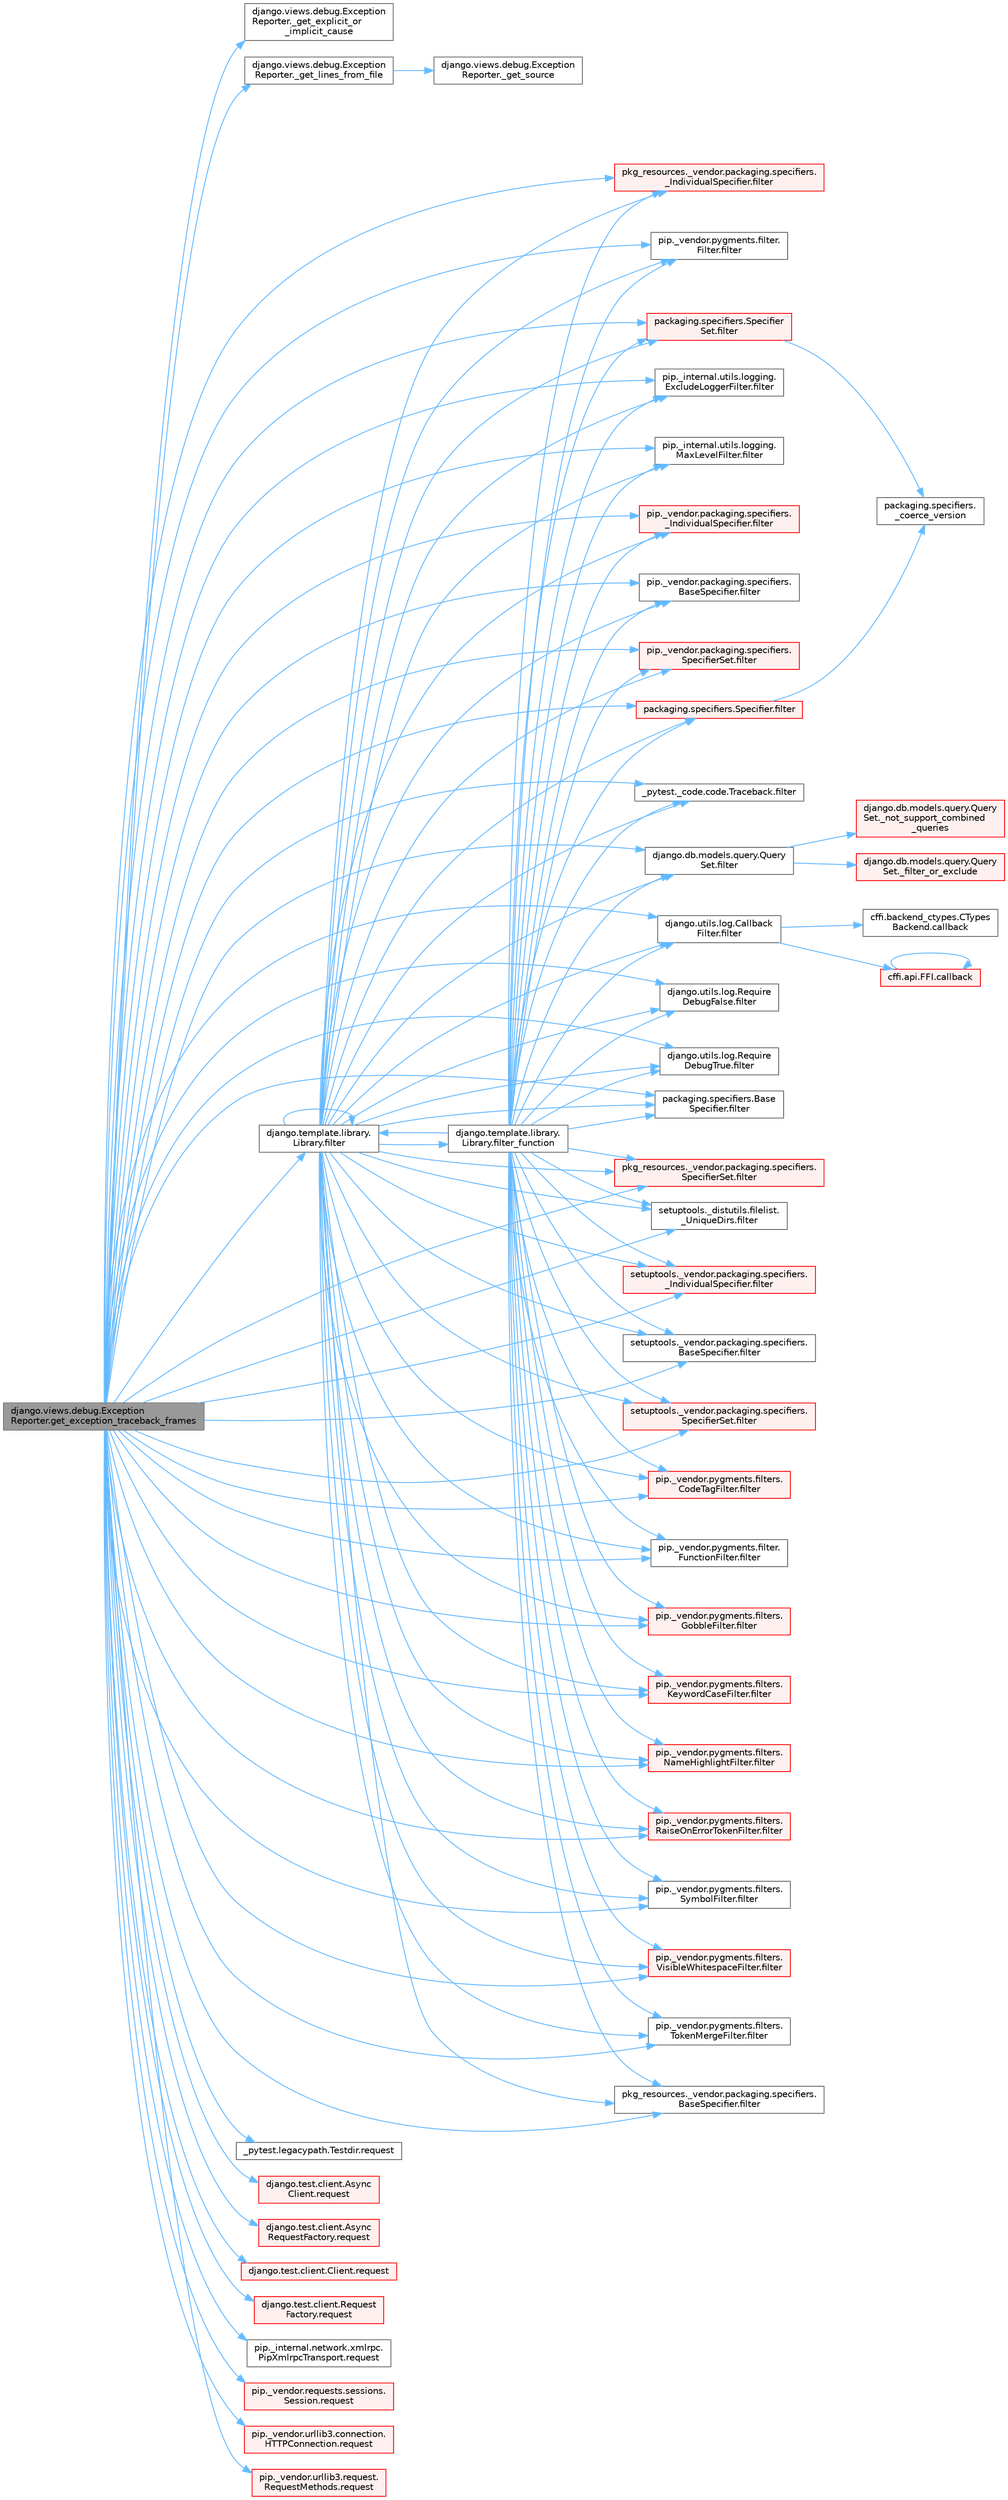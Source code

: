 digraph "django.views.debug.ExceptionReporter.get_exception_traceback_frames"
{
 // LATEX_PDF_SIZE
  bgcolor="transparent";
  edge [fontname=Helvetica,fontsize=10,labelfontname=Helvetica,labelfontsize=10];
  node [fontname=Helvetica,fontsize=10,shape=box,height=0.2,width=0.4];
  rankdir="LR";
  Node1 [id="Node000001",label="django.views.debug.Exception\lReporter.get_exception_traceback_frames",height=0.2,width=0.4,color="gray40", fillcolor="grey60", style="filled", fontcolor="black",tooltip=" "];
  Node1 -> Node2 [id="edge1_Node000001_Node000002",color="steelblue1",style="solid",tooltip=" "];
  Node2 [id="Node000002",label="django.views.debug.Exception\lReporter._get_explicit_or\l_implicit_cause",height=0.2,width=0.4,color="grey40", fillcolor="white", style="filled",URL="$classdjango_1_1views_1_1debug_1_1_exception_reporter.html#aaa54bf358d7452735848c503257e7ae8",tooltip=" "];
  Node1 -> Node3 [id="edge2_Node000001_Node000003",color="steelblue1",style="solid",tooltip=" "];
  Node3 [id="Node000003",label="django.views.debug.Exception\lReporter._get_lines_from_file",height=0.2,width=0.4,color="grey40", fillcolor="white", style="filled",URL="$classdjango_1_1views_1_1debug_1_1_exception_reporter.html#a7803c7b1c5c0f45e8f0e16e082e653fc",tooltip=" "];
  Node3 -> Node4 [id="edge3_Node000003_Node000004",color="steelblue1",style="solid",tooltip=" "];
  Node4 [id="Node000004",label="django.views.debug.Exception\lReporter._get_source",height=0.2,width=0.4,color="grey40", fillcolor="white", style="filled",URL="$classdjango_1_1views_1_1debug_1_1_exception_reporter.html#a5f18ebe20123a4f8e3426c9704d15fce",tooltip=" "];
  Node1 -> Node5 [id="edge4_Node000001_Node000005",color="steelblue1",style="solid",tooltip=" "];
  Node5 [id="Node000005",label="_pytest._code.code.Traceback.filter",height=0.2,width=0.4,color="grey40", fillcolor="white", style="filled",URL="$class__pytest_1_1__code_1_1code_1_1_traceback.html#a55d326907d5380a46c4d3e52f002d33f",tooltip=" "];
  Node1 -> Node6 [id="edge5_Node000001_Node000006",color="steelblue1",style="solid",tooltip=" "];
  Node6 [id="Node000006",label="django.db.models.query.Query\lSet.filter",height=0.2,width=0.4,color="grey40", fillcolor="white", style="filled",URL="$classdjango_1_1db_1_1models_1_1query_1_1_query_set.html#a9c23f79ac5a5310d628b025b5ab7b7c5",tooltip=" "];
  Node6 -> Node7 [id="edge6_Node000006_Node000007",color="steelblue1",style="solid",tooltip=" "];
  Node7 [id="Node000007",label="django.db.models.query.Query\lSet._filter_or_exclude",height=0.2,width=0.4,color="red", fillcolor="#FFF0F0", style="filled",URL="$classdjango_1_1db_1_1models_1_1query_1_1_query_set.html#aaf90830d4e1b2ee4bdf10fb60f08aced",tooltip=" "];
  Node6 -> Node23 [id="edge7_Node000006_Node000023",color="steelblue1",style="solid",tooltip=" "];
  Node23 [id="Node000023",label="django.db.models.query.Query\lSet._not_support_combined\l_queries",height=0.2,width=0.4,color="red", fillcolor="#FFF0F0", style="filled",URL="$classdjango_1_1db_1_1models_1_1query_1_1_query_set.html#aa8310ec206924c94141bef75563958e2",tooltip=" "];
  Node1 -> Node24 [id="edge8_Node000001_Node000024",color="steelblue1",style="solid",tooltip=" "];
  Node24 [id="Node000024",label="django.template.library.\lLibrary.filter",height=0.2,width=0.4,color="grey40", fillcolor="white", style="filled",URL="$classdjango_1_1template_1_1library_1_1_library.html#ac67bb1211ffc0354d5bf33029a58aa43",tooltip=" "];
  Node24 -> Node5 [id="edge9_Node000024_Node000005",color="steelblue1",style="solid",tooltip=" "];
  Node24 -> Node6 [id="edge10_Node000024_Node000006",color="steelblue1",style="solid",tooltip=" "];
  Node24 -> Node24 [id="edge11_Node000024_Node000024",color="steelblue1",style="solid",tooltip=" "];
  Node24 -> Node25 [id="edge12_Node000024_Node000025",color="steelblue1",style="solid",tooltip=" "];
  Node25 [id="Node000025",label="django.utils.log.Callback\lFilter.filter",height=0.2,width=0.4,color="grey40", fillcolor="white", style="filled",URL="$classdjango_1_1utils_1_1log_1_1_callback_filter.html#acd2761b2200a4e66f4bd5b729ac43db2",tooltip=" "];
  Node25 -> Node26 [id="edge13_Node000025_Node000026",color="steelblue1",style="solid",tooltip=" "];
  Node26 [id="Node000026",label="cffi.api.FFI.callback",height=0.2,width=0.4,color="red", fillcolor="#FFF0F0", style="filled",URL="$classcffi_1_1api_1_1_f_f_i.html#a4e791803c5d07525465c8f1caeead188",tooltip=" "];
  Node26 -> Node26 [id="edge14_Node000026_Node000026",color="steelblue1",style="solid",tooltip=" "];
  Node25 -> Node30 [id="edge15_Node000025_Node000030",color="steelblue1",style="solid",tooltip=" "];
  Node30 [id="Node000030",label="cffi.backend_ctypes.CTypes\lBackend.callback",height=0.2,width=0.4,color="grey40", fillcolor="white", style="filled",URL="$classcffi_1_1backend__ctypes_1_1_c_types_backend.html#a6d540075e2cce4715ecc40b863b8dbcc",tooltip=" "];
  Node24 -> Node31 [id="edge16_Node000024_Node000031",color="steelblue1",style="solid",tooltip=" "];
  Node31 [id="Node000031",label="django.utils.log.Require\lDebugFalse.filter",height=0.2,width=0.4,color="grey40", fillcolor="white", style="filled",URL="$classdjango_1_1utils_1_1log_1_1_require_debug_false.html#a42e51835198458e09fb949a7af83bef8",tooltip=" "];
  Node24 -> Node32 [id="edge17_Node000024_Node000032",color="steelblue1",style="solid",tooltip=" "];
  Node32 [id="Node000032",label="django.utils.log.Require\lDebugTrue.filter",height=0.2,width=0.4,color="grey40", fillcolor="white", style="filled",URL="$classdjango_1_1utils_1_1log_1_1_require_debug_true.html#a8e1e027eea730028f70556810076c0e8",tooltip=" "];
  Node24 -> Node33 [id="edge18_Node000024_Node000033",color="steelblue1",style="solid",tooltip=" "];
  Node33 [id="Node000033",label="packaging.specifiers.Base\lSpecifier.filter",height=0.2,width=0.4,color="grey40", fillcolor="white", style="filled",URL="$classpackaging_1_1specifiers_1_1_base_specifier.html#aa87c3c882d19a56dd1f949c4b1bde70d",tooltip=" "];
  Node24 -> Node34 [id="edge19_Node000024_Node000034",color="steelblue1",style="solid",tooltip=" "];
  Node34 [id="Node000034",label="packaging.specifiers.Specifier.filter",height=0.2,width=0.4,color="red", fillcolor="#FFF0F0", style="filled",URL="$classpackaging_1_1specifiers_1_1_specifier.html#a22d9e14c5343d89e742b098b6d7997f7",tooltip=" "];
  Node34 -> Node35 [id="edge20_Node000034_Node000035",color="steelblue1",style="solid",tooltip=" "];
  Node35 [id="Node000035",label="packaging.specifiers.\l_coerce_version",height=0.2,width=0.4,color="grey40", fillcolor="white", style="filled",URL="$namespacepackaging_1_1specifiers.html#a075a73fc9deabd0af51612073a3a44bf",tooltip=" "];
  Node24 -> Node75 [id="edge21_Node000024_Node000075",color="steelblue1",style="solid",tooltip=" "];
  Node75 [id="Node000075",label="packaging.specifiers.Specifier\lSet.filter",height=0.2,width=0.4,color="red", fillcolor="#FFF0F0", style="filled",URL="$classpackaging_1_1specifiers_1_1_specifier_set.html#a65b70b2cc0c5bad34b31461955a36d87",tooltip=" "];
  Node75 -> Node35 [id="edge22_Node000075_Node000035",color="steelblue1",style="solid",tooltip=" "];
  Node24 -> Node106 [id="edge23_Node000024_Node000106",color="steelblue1",style="solid",tooltip=" "];
  Node106 [id="Node000106",label="pip._internal.utils.logging.\lExcludeLoggerFilter.filter",height=0.2,width=0.4,color="grey40", fillcolor="white", style="filled",URL="$classpip_1_1__internal_1_1utils_1_1logging_1_1_exclude_logger_filter.html#a633a3ddcdc0ebbb98edf2f1e0759d22a",tooltip=" "];
  Node24 -> Node107 [id="edge24_Node000024_Node000107",color="steelblue1",style="solid",tooltip=" "];
  Node107 [id="Node000107",label="pip._internal.utils.logging.\lMaxLevelFilter.filter",height=0.2,width=0.4,color="grey40", fillcolor="white", style="filled",URL="$classpip_1_1__internal_1_1utils_1_1logging_1_1_max_level_filter.html#ac46bbe4d91f47ed8f818f64d25ed2085",tooltip=" "];
  Node24 -> Node108 [id="edge25_Node000024_Node000108",color="steelblue1",style="solid",tooltip=" "];
  Node108 [id="Node000108",label="pip._vendor.packaging.specifiers.\l_IndividualSpecifier.filter",height=0.2,width=0.4,color="red", fillcolor="#FFF0F0", style="filled",URL="$classpip_1_1__vendor_1_1packaging_1_1specifiers_1_1___individual_specifier.html#a6203976cfa5ddd6a1f47f8dfe0669fd7",tooltip=" "];
  Node24 -> Node135 [id="edge26_Node000024_Node000135",color="steelblue1",style="solid",tooltip=" "];
  Node135 [id="Node000135",label="pip._vendor.packaging.specifiers.\lBaseSpecifier.filter",height=0.2,width=0.4,color="grey40", fillcolor="white", style="filled",URL="$classpip_1_1__vendor_1_1packaging_1_1specifiers_1_1_base_specifier.html#a1b2ef14b953df0cf1a317ea573d0ea5a",tooltip=" "];
  Node24 -> Node136 [id="edge27_Node000024_Node000136",color="steelblue1",style="solid",tooltip=" "];
  Node136 [id="Node000136",label="pip._vendor.packaging.specifiers.\lSpecifierSet.filter",height=0.2,width=0.4,color="red", fillcolor="#FFF0F0", style="filled",URL="$classpip_1_1__vendor_1_1packaging_1_1specifiers_1_1_specifier_set.html#a3d7a4e9a4cb787385e37d5832bcc0a64",tooltip=" "];
  Node24 -> Node137 [id="edge28_Node000024_Node000137",color="steelblue1",style="solid",tooltip=" "];
  Node137 [id="Node000137",label="pip._vendor.pygments.filter.\lFilter.filter",height=0.2,width=0.4,color="grey40", fillcolor="white", style="filled",URL="$classpip_1_1__vendor_1_1pygments_1_1filter_1_1_filter.html#a970c118f059ea361c8f184fd86c6873d",tooltip=" "];
  Node24 -> Node138 [id="edge29_Node000024_Node000138",color="steelblue1",style="solid",tooltip=" "];
  Node138 [id="Node000138",label="pip._vendor.pygments.filter.\lFunctionFilter.filter",height=0.2,width=0.4,color="grey40", fillcolor="white", style="filled",URL="$classpip_1_1__vendor_1_1pygments_1_1filter_1_1_function_filter.html#a795616d337e49ea853139b0b96d481e7",tooltip=" "];
  Node24 -> Node139 [id="edge30_Node000024_Node000139",color="steelblue1",style="solid",tooltip=" "];
  Node139 [id="Node000139",label="pip._vendor.pygments.filters.\lCodeTagFilter.filter",height=0.2,width=0.4,color="red", fillcolor="#FFF0F0", style="filled",URL="$classpip_1_1__vendor_1_1pygments_1_1filters_1_1_code_tag_filter.html#adc7f44786b4b83da74faa23a154c8843",tooltip=" "];
  Node24 -> Node141 [id="edge31_Node000024_Node000141",color="steelblue1",style="solid",tooltip=" "];
  Node141 [id="Node000141",label="pip._vendor.pygments.filters.\lGobbleFilter.filter",height=0.2,width=0.4,color="red", fillcolor="#FFF0F0", style="filled",URL="$classpip_1_1__vendor_1_1pygments_1_1filters_1_1_gobble_filter.html#a1f8e662bb1794e2924280dc6564ca148",tooltip=" "];
  Node24 -> Node260 [id="edge32_Node000024_Node000260",color="steelblue1",style="solid",tooltip=" "];
  Node260 [id="Node000260",label="pip._vendor.pygments.filters.\lKeywordCaseFilter.filter",height=0.2,width=0.4,color="red", fillcolor="#FFF0F0", style="filled",URL="$classpip_1_1__vendor_1_1pygments_1_1filters_1_1_keyword_case_filter.html#a328d29510b49c572e5ded82852d167c8",tooltip=" "];
  Node24 -> Node263 [id="edge33_Node000024_Node000263",color="steelblue1",style="solid",tooltip=" "];
  Node263 [id="Node000263",label="pip._vendor.pygments.filters.\lNameHighlightFilter.filter",height=0.2,width=0.4,color="red", fillcolor="#FFF0F0", style="filled",URL="$classpip_1_1__vendor_1_1pygments_1_1filters_1_1_name_highlight_filter.html#ae389da6c924503203acbc80c559b0043",tooltip=" "];
  Node24 -> Node270 [id="edge34_Node000024_Node000270",color="steelblue1",style="solid",tooltip=" "];
  Node270 [id="Node000270",label="pip._vendor.pygments.filters.\lRaiseOnErrorTokenFilter.filter",height=0.2,width=0.4,color="red", fillcolor="#FFF0F0", style="filled",URL="$classpip_1_1__vendor_1_1pygments_1_1filters_1_1_raise_on_error_token_filter.html#aacf420bb16c8d3a430b88e78ee35b253",tooltip=" "];
  Node24 -> Node1374 [id="edge35_Node000024_Node001374",color="steelblue1",style="solid",tooltip=" "];
  Node1374 [id="Node001374",label="pip._vendor.pygments.filters.\lSymbolFilter.filter",height=0.2,width=0.4,color="grey40", fillcolor="white", style="filled",URL="$classpip_1_1__vendor_1_1pygments_1_1filters_1_1_symbol_filter.html#a567de8b7e3bc5f0a87712af81fbc70c7",tooltip=" "];
  Node24 -> Node1375 [id="edge36_Node000024_Node001375",color="steelblue1",style="solid",tooltip=" "];
  Node1375 [id="Node001375",label="pip._vendor.pygments.filters.\lTokenMergeFilter.filter",height=0.2,width=0.4,color="grey40", fillcolor="white", style="filled",URL="$classpip_1_1__vendor_1_1pygments_1_1filters_1_1_token_merge_filter.html#ac3fdd8238fb6976d42540cac395a9543",tooltip=" "];
  Node24 -> Node1376 [id="edge37_Node000024_Node001376",color="steelblue1",style="solid",tooltip=" "];
  Node1376 [id="Node001376",label="pip._vendor.pygments.filters.\lVisibleWhitespaceFilter.filter",height=0.2,width=0.4,color="red", fillcolor="#FFF0F0", style="filled",URL="$classpip_1_1__vendor_1_1pygments_1_1filters_1_1_visible_whitespace_filter.html#a9a7227d129dac7d41fe5b50d9fd97b77",tooltip=" "];
  Node24 -> Node1377 [id="edge38_Node000024_Node001377",color="steelblue1",style="solid",tooltip=" "];
  Node1377 [id="Node001377",label="pkg_resources._vendor.packaging.specifiers.\l_IndividualSpecifier.filter",height=0.2,width=0.4,color="red", fillcolor="#FFF0F0", style="filled",URL="$classpkg__resources_1_1__vendor_1_1packaging_1_1specifiers_1_1___individual_specifier.html#ad284c0e05b23f4b6838266492c00fc3e",tooltip=" "];
  Node24 -> Node1378 [id="edge39_Node000024_Node001378",color="steelblue1",style="solid",tooltip=" "];
  Node1378 [id="Node001378",label="pkg_resources._vendor.packaging.specifiers.\lBaseSpecifier.filter",height=0.2,width=0.4,color="grey40", fillcolor="white", style="filled",URL="$classpkg__resources_1_1__vendor_1_1packaging_1_1specifiers_1_1_base_specifier.html#a08f789f03784e5505adfce76a34b64f0",tooltip=" "];
  Node24 -> Node1379 [id="edge40_Node000024_Node001379",color="steelblue1",style="solid",tooltip=" "];
  Node1379 [id="Node001379",label="pkg_resources._vendor.packaging.specifiers.\lSpecifierSet.filter",height=0.2,width=0.4,color="red", fillcolor="#FFF0F0", style="filled",URL="$classpkg__resources_1_1__vendor_1_1packaging_1_1specifiers_1_1_specifier_set.html#a9935b066c65c5b7849bd09a27171e1ba",tooltip=" "];
  Node24 -> Node1380 [id="edge41_Node000024_Node001380",color="steelblue1",style="solid",tooltip=" "];
  Node1380 [id="Node001380",label="setuptools._distutils.filelist.\l_UniqueDirs.filter",height=0.2,width=0.4,color="grey40", fillcolor="white", style="filled",URL="$classsetuptools_1_1__distutils_1_1filelist_1_1___unique_dirs.html#a351fccd2f8d782034811f470cf8e3815",tooltip=" "];
  Node24 -> Node1381 [id="edge42_Node000024_Node001381",color="steelblue1",style="solid",tooltip=" "];
  Node1381 [id="Node001381",label="setuptools._vendor.packaging.specifiers.\l_IndividualSpecifier.filter",height=0.2,width=0.4,color="red", fillcolor="#FFF0F0", style="filled",URL="$classsetuptools_1_1__vendor_1_1packaging_1_1specifiers_1_1___individual_specifier.html#a7f35b396bffe2a5276887eda17fd660b",tooltip=" "];
  Node24 -> Node1382 [id="edge43_Node000024_Node001382",color="steelblue1",style="solid",tooltip=" "];
  Node1382 [id="Node001382",label="setuptools._vendor.packaging.specifiers.\lBaseSpecifier.filter",height=0.2,width=0.4,color="grey40", fillcolor="white", style="filled",URL="$classsetuptools_1_1__vendor_1_1packaging_1_1specifiers_1_1_base_specifier.html#aac733c9425aa10aacb2e457c323feb1d",tooltip=" "];
  Node24 -> Node1383 [id="edge44_Node000024_Node001383",color="steelblue1",style="solid",tooltip=" "];
  Node1383 [id="Node001383",label="setuptools._vendor.packaging.specifiers.\lSpecifierSet.filter",height=0.2,width=0.4,color="red", fillcolor="#FFF0F0", style="filled",URL="$classsetuptools_1_1__vendor_1_1packaging_1_1specifiers_1_1_specifier_set.html#a7aa970c725539aaf9406b260e2ffaa09",tooltip=" "];
  Node24 -> Node4528 [id="edge45_Node000024_Node004528",color="steelblue1",style="solid",tooltip=" "];
  Node4528 [id="Node004528",label="django.template.library.\lLibrary.filter_function",height=0.2,width=0.4,color="grey40", fillcolor="white", style="filled",URL="$classdjango_1_1template_1_1library_1_1_library.html#ac31ca4b9799430f0623aea9d177a04dc",tooltip=" "];
  Node4528 -> Node5 [id="edge46_Node004528_Node000005",color="steelblue1",style="solid",tooltip=" "];
  Node4528 -> Node6 [id="edge47_Node004528_Node000006",color="steelblue1",style="solid",tooltip=" "];
  Node4528 -> Node24 [id="edge48_Node004528_Node000024",color="steelblue1",style="solid",tooltip=" "];
  Node4528 -> Node25 [id="edge49_Node004528_Node000025",color="steelblue1",style="solid",tooltip=" "];
  Node4528 -> Node31 [id="edge50_Node004528_Node000031",color="steelblue1",style="solid",tooltip=" "];
  Node4528 -> Node32 [id="edge51_Node004528_Node000032",color="steelblue1",style="solid",tooltip=" "];
  Node4528 -> Node33 [id="edge52_Node004528_Node000033",color="steelblue1",style="solid",tooltip=" "];
  Node4528 -> Node34 [id="edge53_Node004528_Node000034",color="steelblue1",style="solid",tooltip=" "];
  Node4528 -> Node75 [id="edge54_Node004528_Node000075",color="steelblue1",style="solid",tooltip=" "];
  Node4528 -> Node106 [id="edge55_Node004528_Node000106",color="steelblue1",style="solid",tooltip=" "];
  Node4528 -> Node107 [id="edge56_Node004528_Node000107",color="steelblue1",style="solid",tooltip=" "];
  Node4528 -> Node108 [id="edge57_Node004528_Node000108",color="steelblue1",style="solid",tooltip=" "];
  Node4528 -> Node135 [id="edge58_Node004528_Node000135",color="steelblue1",style="solid",tooltip=" "];
  Node4528 -> Node136 [id="edge59_Node004528_Node000136",color="steelblue1",style="solid",tooltip=" "];
  Node4528 -> Node137 [id="edge60_Node004528_Node000137",color="steelblue1",style="solid",tooltip=" "];
  Node4528 -> Node138 [id="edge61_Node004528_Node000138",color="steelblue1",style="solid",tooltip=" "];
  Node4528 -> Node139 [id="edge62_Node004528_Node000139",color="steelblue1",style="solid",tooltip=" "];
  Node4528 -> Node141 [id="edge63_Node004528_Node000141",color="steelblue1",style="solid",tooltip=" "];
  Node4528 -> Node260 [id="edge64_Node004528_Node000260",color="steelblue1",style="solid",tooltip=" "];
  Node4528 -> Node263 [id="edge65_Node004528_Node000263",color="steelblue1",style="solid",tooltip=" "];
  Node4528 -> Node270 [id="edge66_Node004528_Node000270",color="steelblue1",style="solid",tooltip=" "];
  Node4528 -> Node1374 [id="edge67_Node004528_Node001374",color="steelblue1",style="solid",tooltip=" "];
  Node4528 -> Node1375 [id="edge68_Node004528_Node001375",color="steelblue1",style="solid",tooltip=" "];
  Node4528 -> Node1376 [id="edge69_Node004528_Node001376",color="steelblue1",style="solid",tooltip=" "];
  Node4528 -> Node1377 [id="edge70_Node004528_Node001377",color="steelblue1",style="solid",tooltip=" "];
  Node4528 -> Node1378 [id="edge71_Node004528_Node001378",color="steelblue1",style="solid",tooltip=" "];
  Node4528 -> Node1379 [id="edge72_Node004528_Node001379",color="steelblue1",style="solid",tooltip=" "];
  Node4528 -> Node1380 [id="edge73_Node004528_Node001380",color="steelblue1",style="solid",tooltip=" "];
  Node4528 -> Node1381 [id="edge74_Node004528_Node001381",color="steelblue1",style="solid",tooltip=" "];
  Node4528 -> Node1382 [id="edge75_Node004528_Node001382",color="steelblue1",style="solid",tooltip=" "];
  Node4528 -> Node1383 [id="edge76_Node004528_Node001383",color="steelblue1",style="solid",tooltip=" "];
  Node1 -> Node25 [id="edge77_Node000001_Node000025",color="steelblue1",style="solid",tooltip=" "];
  Node1 -> Node31 [id="edge78_Node000001_Node000031",color="steelblue1",style="solid",tooltip=" "];
  Node1 -> Node32 [id="edge79_Node000001_Node000032",color="steelblue1",style="solid",tooltip=" "];
  Node1 -> Node33 [id="edge80_Node000001_Node000033",color="steelblue1",style="solid",tooltip=" "];
  Node1 -> Node34 [id="edge81_Node000001_Node000034",color="steelblue1",style="solid",tooltip=" "];
  Node1 -> Node75 [id="edge82_Node000001_Node000075",color="steelblue1",style="solid",tooltip=" "];
  Node1 -> Node106 [id="edge83_Node000001_Node000106",color="steelblue1",style="solid",tooltip=" "];
  Node1 -> Node107 [id="edge84_Node000001_Node000107",color="steelblue1",style="solid",tooltip=" "];
  Node1 -> Node108 [id="edge85_Node000001_Node000108",color="steelblue1",style="solid",tooltip=" "];
  Node1 -> Node135 [id="edge86_Node000001_Node000135",color="steelblue1",style="solid",tooltip=" "];
  Node1 -> Node136 [id="edge87_Node000001_Node000136",color="steelblue1",style="solid",tooltip=" "];
  Node1 -> Node137 [id="edge88_Node000001_Node000137",color="steelblue1",style="solid",tooltip=" "];
  Node1 -> Node138 [id="edge89_Node000001_Node000138",color="steelblue1",style="solid",tooltip=" "];
  Node1 -> Node139 [id="edge90_Node000001_Node000139",color="steelblue1",style="solid",tooltip=" "];
  Node1 -> Node141 [id="edge91_Node000001_Node000141",color="steelblue1",style="solid",tooltip=" "];
  Node1 -> Node260 [id="edge92_Node000001_Node000260",color="steelblue1",style="solid",tooltip=" "];
  Node1 -> Node263 [id="edge93_Node000001_Node000263",color="steelblue1",style="solid",tooltip=" "];
  Node1 -> Node270 [id="edge94_Node000001_Node000270",color="steelblue1",style="solid",tooltip=" "];
  Node1 -> Node1374 [id="edge95_Node000001_Node001374",color="steelblue1",style="solid",tooltip=" "];
  Node1 -> Node1375 [id="edge96_Node000001_Node001375",color="steelblue1",style="solid",tooltip=" "];
  Node1 -> Node1376 [id="edge97_Node000001_Node001376",color="steelblue1",style="solid",tooltip=" "];
  Node1 -> Node1377 [id="edge98_Node000001_Node001377",color="steelblue1",style="solid",tooltip=" "];
  Node1 -> Node1378 [id="edge99_Node000001_Node001378",color="steelblue1",style="solid",tooltip=" "];
  Node1 -> Node1379 [id="edge100_Node000001_Node001379",color="steelblue1",style="solid",tooltip=" "];
  Node1 -> Node1380 [id="edge101_Node000001_Node001380",color="steelblue1",style="solid",tooltip=" "];
  Node1 -> Node1381 [id="edge102_Node000001_Node001381",color="steelblue1",style="solid",tooltip=" "];
  Node1 -> Node1382 [id="edge103_Node000001_Node001382",color="steelblue1",style="solid",tooltip=" "];
  Node1 -> Node1383 [id="edge104_Node000001_Node001383",color="steelblue1",style="solid",tooltip=" "];
  Node1 -> Node425 [id="edge105_Node000001_Node000425",color="steelblue1",style="solid",tooltip=" "];
  Node425 [id="Node000425",label="_pytest.legacypath.Testdir.request",height=0.2,width=0.4,color="grey40", fillcolor="white", style="filled",URL="$class__pytest_1_1legacypath_1_1_testdir.html#a0e10c900efcd764da85254119e4d64c4",tooltip=" "];
  Node1 -> Node426 [id="edge106_Node000001_Node000426",color="steelblue1",style="solid",tooltip=" "];
  Node426 [id="Node000426",label="django.test.client.Async\lClient.request",height=0.2,width=0.4,color="red", fillcolor="#FFF0F0", style="filled",URL="$classdjango_1_1test_1_1client_1_1_async_client.html#a891cc2f6b81dcf3583bbbde8d21a713a",tooltip=" "];
  Node1 -> Node428 [id="edge107_Node000001_Node000428",color="steelblue1",style="solid",tooltip=" "];
  Node428 [id="Node000428",label="django.test.client.Async\lRequestFactory.request",height=0.2,width=0.4,color="red", fillcolor="#FFF0F0", style="filled",URL="$classdjango_1_1test_1_1client_1_1_async_request_factory.html#aab026845547a4c2d9203b8710b90f6cd",tooltip=" "];
  Node1 -> Node429 [id="edge108_Node000001_Node000429",color="steelblue1",style="solid",tooltip=" "];
  Node429 [id="Node000429",label="django.test.client.Client.request",height=0.2,width=0.4,color="red", fillcolor="#FFF0F0", style="filled",URL="$classdjango_1_1test_1_1client_1_1_client.html#a2f51c5251142ab6503937051936e33fa",tooltip=" "];
  Node1 -> Node934 [id="edge109_Node000001_Node000934",color="steelblue1",style="solid",tooltip=" "];
  Node934 [id="Node000934",label="django.test.client.Request\lFactory.request",height=0.2,width=0.4,color="red", fillcolor="#FFF0F0", style="filled",URL="$classdjango_1_1test_1_1client_1_1_request_factory.html#adae411ab0df6839c5364b647e4dc63ad",tooltip=" "];
  Node1 -> Node935 [id="edge110_Node000001_Node000935",color="steelblue1",style="solid",tooltip=" "];
  Node935 [id="Node000935",label="pip._internal.network.xmlrpc.\lPipXmlrpcTransport.request",height=0.2,width=0.4,color="grey40", fillcolor="white", style="filled",URL="$classpip_1_1__internal_1_1network_1_1xmlrpc_1_1_pip_xmlrpc_transport.html#a91d1ed180fbf8bcc25f6747a72614c5f",tooltip=" "];
  Node1 -> Node936 [id="edge111_Node000001_Node000936",color="steelblue1",style="solid",tooltip=" "];
  Node936 [id="Node000936",label="pip._vendor.requests.sessions.\lSession.request",height=0.2,width=0.4,color="red", fillcolor="#FFF0F0", style="filled",URL="$classpip_1_1__vendor_1_1requests_1_1sessions_1_1_session.html#a3dddfa16e93faa1a1a553936d913482b",tooltip=" "];
  Node1 -> Node1320 [id="edge112_Node000001_Node001320",color="steelblue1",style="solid",tooltip=" "];
  Node1320 [id="Node001320",label="pip._vendor.urllib3.connection.\lHTTPConnection.request",height=0.2,width=0.4,color="red", fillcolor="#FFF0F0", style="filled",URL="$classpip_1_1__vendor_1_1urllib3_1_1connection_1_1_h_t_t_p_connection.html#a67e552c4d242e4169bdf7319269a417f",tooltip=" "];
  Node1 -> Node1322 [id="edge113_Node000001_Node001322",color="steelblue1",style="solid",tooltip=" "];
  Node1322 [id="Node001322",label="pip._vendor.urllib3.request.\lRequestMethods.request",height=0.2,width=0.4,color="red", fillcolor="#FFF0F0", style="filled",URL="$classpip_1_1__vendor_1_1urllib3_1_1request_1_1_request_methods.html#a73541f2f0edc7df7413b043e33c69e7f",tooltip=" "];
}
